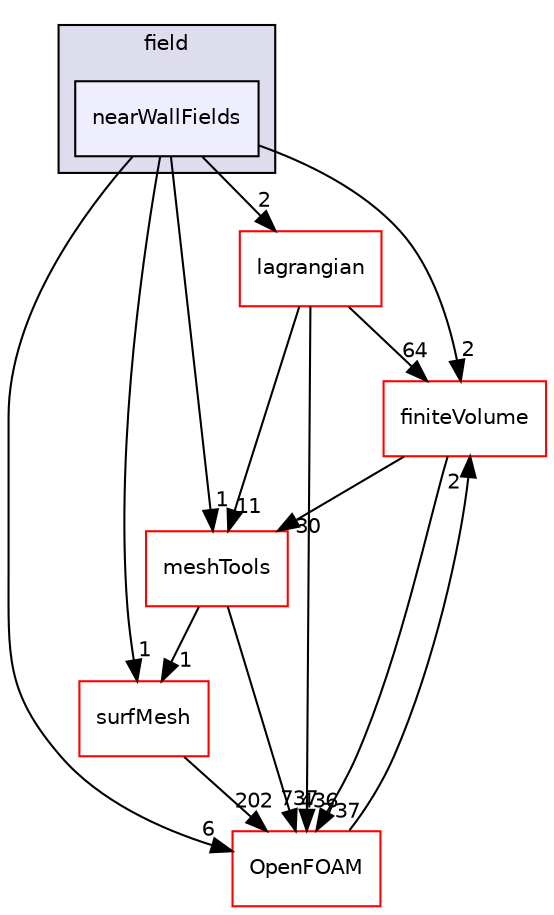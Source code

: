 digraph "src/postProcessing/functionObjects/field/nearWallFields" {
  bgcolor=transparent;
  compound=true
  node [ fontsize="10", fontname="Helvetica"];
  edge [ labelfontsize="10", labelfontname="Helvetica"];
  subgraph clusterdir_efb3ad8e9cbb3414a44ef268cb98c0b2 {
    graph [ bgcolor="#ddddee", pencolor="black", label="field" fontname="Helvetica", fontsize="10", URL="dir_efb3ad8e9cbb3414a44ef268cb98c0b2.html"]
  dir_ca440dd2e8a1549e5e5c8901e36ef057 [shape=box, label="nearWallFields", style="filled", fillcolor="#eeeeff", pencolor="black", URL="dir_ca440dd2e8a1549e5e5c8901e36ef057.html"];
  }
  dir_9bd15774b555cf7259a6fa18f99fe99b [shape=box label="finiteVolume" color="red" URL="dir_9bd15774b555cf7259a6fa18f99fe99b.html"];
  dir_0a88fe22feb23ce5f078a04a1df67721 [shape=box label="surfMesh" color="red" URL="dir_0a88fe22feb23ce5f078a04a1df67721.html"];
  dir_ae30ad0bef50cf391b24c614251bb9fd [shape=box label="meshTools" color="red" URL="dir_ae30ad0bef50cf391b24c614251bb9fd.html"];
  dir_c5473ff19b20e6ec4dfe5c310b3778a8 [shape=box label="OpenFOAM" color="red" URL="dir_c5473ff19b20e6ec4dfe5c310b3778a8.html"];
  dir_f8c25efc4b6f6a8502a42d5af7554d23 [shape=box label="lagrangian" color="red" URL="dir_f8c25efc4b6f6a8502a42d5af7554d23.html"];
  dir_9bd15774b555cf7259a6fa18f99fe99b->dir_ae30ad0bef50cf391b24c614251bb9fd [headlabel="30", labeldistance=1.5 headhref="dir_000894_001745.html"];
  dir_9bd15774b555cf7259a6fa18f99fe99b->dir_c5473ff19b20e6ec4dfe5c310b3778a8 [headlabel="737", labeldistance=1.5 headhref="dir_000894_001891.html"];
  dir_0a88fe22feb23ce5f078a04a1df67721->dir_c5473ff19b20e6ec4dfe5c310b3778a8 [headlabel="202", labeldistance=1.5 headhref="dir_002683_001891.html"];
  dir_ae30ad0bef50cf391b24c614251bb9fd->dir_0a88fe22feb23ce5f078a04a1df67721 [headlabel="1", labeldistance=1.5 headhref="dir_001745_002683.html"];
  dir_ae30ad0bef50cf391b24c614251bb9fd->dir_c5473ff19b20e6ec4dfe5c310b3778a8 [headlabel="737", labeldistance=1.5 headhref="dir_001745_001891.html"];
  dir_c5473ff19b20e6ec4dfe5c310b3778a8->dir_9bd15774b555cf7259a6fa18f99fe99b [headlabel="2", labeldistance=1.5 headhref="dir_001891_000894.html"];
  dir_ca440dd2e8a1549e5e5c8901e36ef057->dir_9bd15774b555cf7259a6fa18f99fe99b [headlabel="2", labeldistance=1.5 headhref="dir_002467_000894.html"];
  dir_ca440dd2e8a1549e5e5c8901e36ef057->dir_0a88fe22feb23ce5f078a04a1df67721 [headlabel="1", labeldistance=1.5 headhref="dir_002467_002683.html"];
  dir_ca440dd2e8a1549e5e5c8901e36ef057->dir_ae30ad0bef50cf391b24c614251bb9fd [headlabel="1", labeldistance=1.5 headhref="dir_002467_001745.html"];
  dir_ca440dd2e8a1549e5e5c8901e36ef057->dir_c5473ff19b20e6ec4dfe5c310b3778a8 [headlabel="6", labeldistance=1.5 headhref="dir_002467_001891.html"];
  dir_ca440dd2e8a1549e5e5c8901e36ef057->dir_f8c25efc4b6f6a8502a42d5af7554d23 [headlabel="2", labeldistance=1.5 headhref="dir_002467_001358.html"];
  dir_f8c25efc4b6f6a8502a42d5af7554d23->dir_9bd15774b555cf7259a6fa18f99fe99b [headlabel="64", labeldistance=1.5 headhref="dir_001358_000894.html"];
  dir_f8c25efc4b6f6a8502a42d5af7554d23->dir_ae30ad0bef50cf391b24c614251bb9fd [headlabel="11", labeldistance=1.5 headhref="dir_001358_001745.html"];
  dir_f8c25efc4b6f6a8502a42d5af7554d23->dir_c5473ff19b20e6ec4dfe5c310b3778a8 [headlabel="436", labeldistance=1.5 headhref="dir_001358_001891.html"];
}
